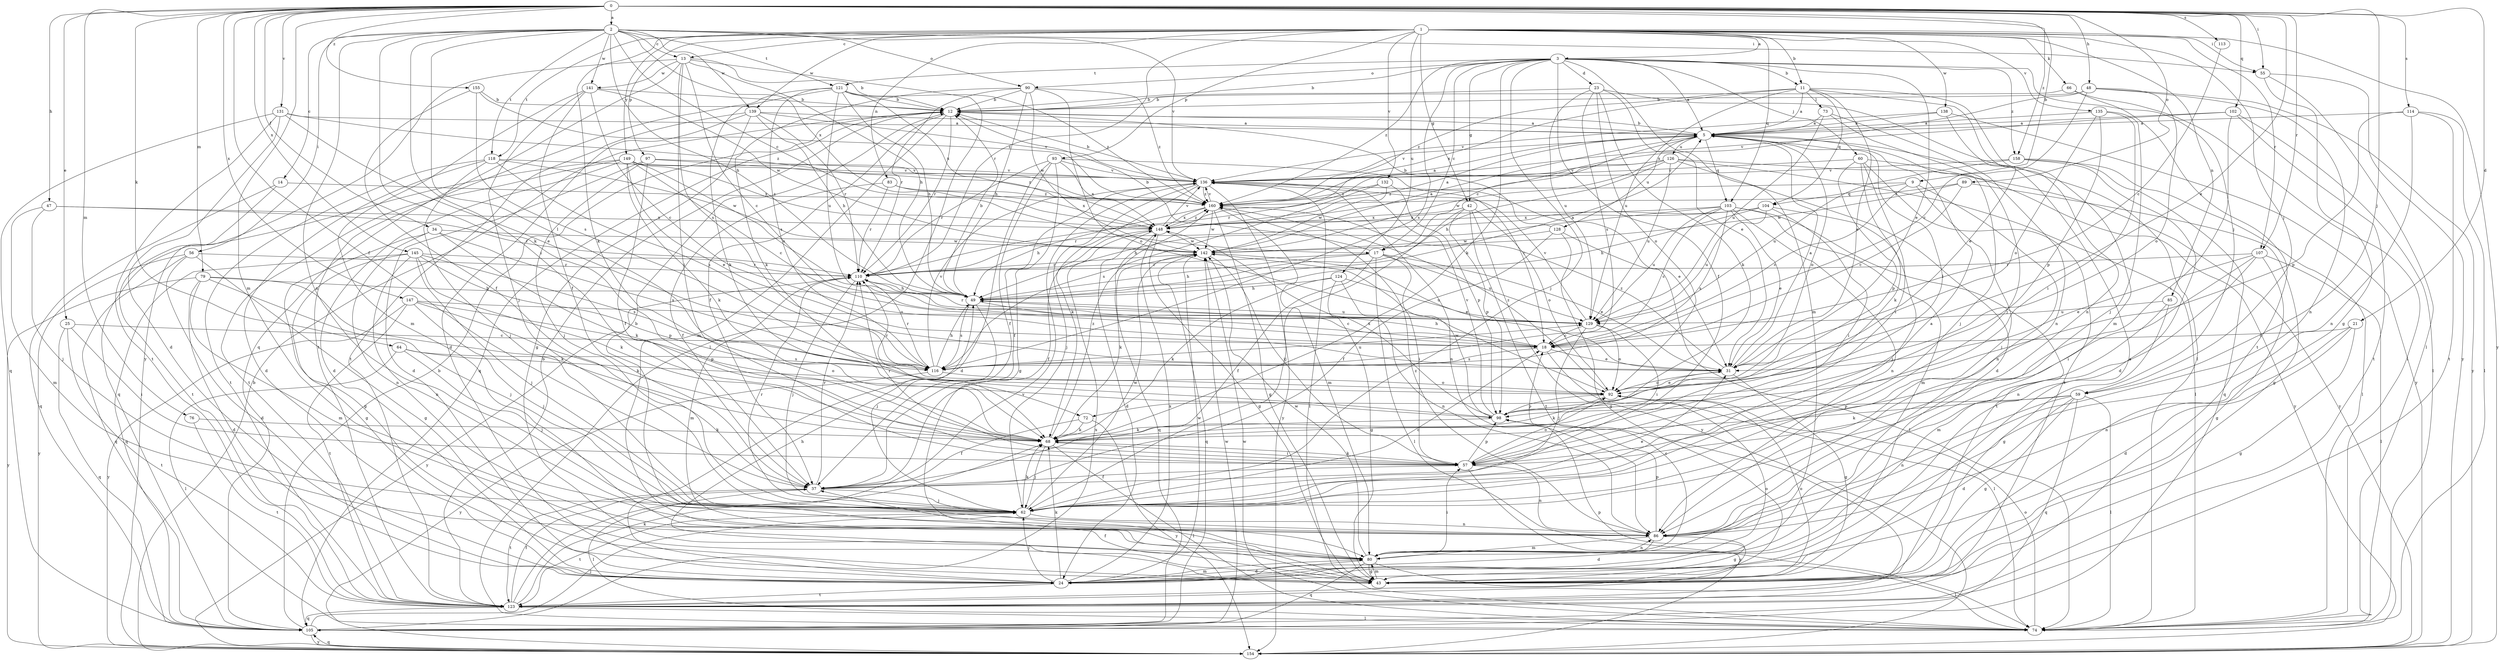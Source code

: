 strict digraph  {
0;
1;
2;
3;
5;
9;
11;
12;
13;
14;
17;
18;
21;
23;
24;
25;
31;
34;
37;
42;
43;
47;
48;
49;
55;
56;
57;
59;
60;
62;
64;
66;
68;
72;
73;
74;
76;
79;
80;
83;
85;
86;
89;
90;
92;
93;
97;
98;
102;
103;
104;
105;
107;
110;
113;
114;
116;
118;
121;
123;
124;
126;
128;
129;
131;
132;
135;
136;
138;
139;
141;
142;
145;
147;
148;
149;
154;
155;
158;
160;
0 -> 2  [label=a];
0 -> 9  [label=b];
0 -> 21  [label=d];
0 -> 25  [label=e];
0 -> 31  [label=e];
0 -> 34  [label=f];
0 -> 37  [label=f];
0 -> 47  [label=h];
0 -> 48  [label=h];
0 -> 55  [label=i];
0 -> 59  [label=j];
0 -> 64  [label=k];
0 -> 76  [label=m];
0 -> 79  [label=m];
0 -> 80  [label=m];
0 -> 89  [label=o];
0 -> 102  [label=q];
0 -> 107  [label=r];
0 -> 113  [label=s];
0 -> 114  [label=s];
0 -> 131  [label=v];
0 -> 145  [label=x];
0 -> 147  [label=x];
0 -> 155  [label=z];
0 -> 158  [label=z];
1 -> 3  [label=a];
1 -> 11  [label=b];
1 -> 13  [label=c];
1 -> 42  [label=g];
1 -> 55  [label=i];
1 -> 59  [label=j];
1 -> 66  [label=k];
1 -> 68  [label=k];
1 -> 83  [label=n];
1 -> 85  [label=n];
1 -> 93  [label=p];
1 -> 97  [label=p];
1 -> 103  [label=q];
1 -> 107  [label=r];
1 -> 110  [label=r];
1 -> 118  [label=t];
1 -> 124  [label=u];
1 -> 132  [label=v];
1 -> 135  [label=v];
1 -> 138  [label=w];
1 -> 139  [label=w];
1 -> 149  [label=y];
1 -> 154  [label=y];
2 -> 13  [label=c];
2 -> 14  [label=c];
2 -> 17  [label=c];
2 -> 49  [label=h];
2 -> 55  [label=i];
2 -> 56  [label=i];
2 -> 57  [label=i];
2 -> 68  [label=k];
2 -> 72  [label=l];
2 -> 86  [label=n];
2 -> 90  [label=o];
2 -> 118  [label=t];
2 -> 121  [label=t];
2 -> 136  [label=v];
2 -> 139  [label=w];
2 -> 141  [label=w];
2 -> 148  [label=x];
3 -> 5  [label=a];
3 -> 11  [label=b];
3 -> 12  [label=b];
3 -> 17  [label=c];
3 -> 23  [label=d];
3 -> 31  [label=e];
3 -> 37  [label=f];
3 -> 42  [label=g];
3 -> 59  [label=j];
3 -> 60  [label=j];
3 -> 62  [label=j];
3 -> 68  [label=k];
3 -> 80  [label=m];
3 -> 90  [label=o];
3 -> 116  [label=s];
3 -> 121  [label=t];
3 -> 158  [label=z];
3 -> 160  [label=z];
5 -> 12  [label=b];
5 -> 17  [label=c];
5 -> 62  [label=j];
5 -> 72  [label=l];
5 -> 92  [label=o];
5 -> 103  [label=q];
5 -> 126  [label=u];
5 -> 128  [label=u];
5 -> 136  [label=v];
9 -> 18  [label=c];
9 -> 62  [label=j];
9 -> 86  [label=n];
9 -> 104  [label=q];
9 -> 160  [label=z];
11 -> 5  [label=a];
11 -> 31  [label=e];
11 -> 73  [label=l];
11 -> 80  [label=m];
11 -> 86  [label=n];
11 -> 104  [label=q];
11 -> 129  [label=u];
11 -> 148  [label=x];
11 -> 160  [label=z];
12 -> 5  [label=a];
12 -> 37  [label=f];
12 -> 80  [label=m];
12 -> 105  [label=q];
12 -> 110  [label=r];
13 -> 12  [label=b];
13 -> 18  [label=c];
13 -> 49  [label=h];
13 -> 57  [label=i];
13 -> 74  [label=l];
13 -> 105  [label=q];
13 -> 116  [label=s];
13 -> 141  [label=w];
13 -> 154  [label=y];
14 -> 105  [label=q];
14 -> 123  [label=t];
14 -> 160  [label=z];
17 -> 12  [label=b];
17 -> 31  [label=e];
17 -> 37  [label=f];
17 -> 49  [label=h];
17 -> 57  [label=i];
17 -> 74  [label=l];
17 -> 110  [label=r];
17 -> 129  [label=u];
18 -> 31  [label=e];
18 -> 49  [label=h];
18 -> 74  [label=l];
18 -> 116  [label=s];
21 -> 18  [label=c];
21 -> 24  [label=d];
21 -> 43  [label=g];
21 -> 86  [label=n];
23 -> 12  [label=b];
23 -> 31  [label=e];
23 -> 68  [label=k];
23 -> 74  [label=l];
23 -> 92  [label=o];
23 -> 116  [label=s];
23 -> 129  [label=u];
24 -> 62  [label=j];
24 -> 68  [label=k];
24 -> 80  [label=m];
24 -> 92  [label=o];
24 -> 123  [label=t];
24 -> 142  [label=w];
24 -> 148  [label=x];
25 -> 18  [label=c];
25 -> 57  [label=i];
25 -> 105  [label=q];
25 -> 123  [label=t];
31 -> 5  [label=a];
31 -> 43  [label=g];
31 -> 92  [label=o];
31 -> 160  [label=z];
34 -> 43  [label=g];
34 -> 68  [label=k];
34 -> 86  [label=n];
34 -> 116  [label=s];
34 -> 142  [label=w];
37 -> 62  [label=j];
37 -> 74  [label=l];
37 -> 110  [label=r];
37 -> 123  [label=t];
42 -> 62  [label=j];
42 -> 92  [label=o];
42 -> 98  [label=p];
42 -> 123  [label=t];
42 -> 148  [label=x];
42 -> 154  [label=y];
43 -> 5  [label=a];
43 -> 37  [label=f];
43 -> 49  [label=h];
43 -> 80  [label=m];
43 -> 92  [label=o];
47 -> 62  [label=j];
47 -> 80  [label=m];
47 -> 110  [label=r];
47 -> 148  [label=x];
48 -> 12  [label=b];
48 -> 18  [label=c];
48 -> 86  [label=n];
48 -> 92  [label=o];
48 -> 148  [label=x];
48 -> 154  [label=y];
49 -> 5  [label=a];
49 -> 12  [label=b];
49 -> 18  [label=c];
49 -> 62  [label=j];
49 -> 116  [label=s];
49 -> 129  [label=u];
55 -> 43  [label=g];
55 -> 74  [label=l];
55 -> 154  [label=y];
56 -> 24  [label=d];
56 -> 43  [label=g];
56 -> 105  [label=q];
56 -> 110  [label=r];
56 -> 154  [label=y];
57 -> 37  [label=f];
57 -> 68  [label=k];
57 -> 86  [label=n];
57 -> 92  [label=o];
57 -> 98  [label=p];
57 -> 110  [label=r];
57 -> 154  [label=y];
59 -> 24  [label=d];
59 -> 43  [label=g];
59 -> 68  [label=k];
59 -> 74  [label=l];
59 -> 86  [label=n];
59 -> 98  [label=p];
59 -> 105  [label=q];
60 -> 57  [label=i];
60 -> 68  [label=k];
60 -> 98  [label=p];
60 -> 123  [label=t];
60 -> 136  [label=v];
60 -> 154  [label=y];
62 -> 5  [label=a];
62 -> 18  [label=c];
62 -> 31  [label=e];
62 -> 68  [label=k];
62 -> 86  [label=n];
62 -> 110  [label=r];
62 -> 123  [label=t];
62 -> 142  [label=w];
64 -> 62  [label=j];
64 -> 74  [label=l];
64 -> 92  [label=o];
64 -> 116  [label=s];
66 -> 12  [label=b];
66 -> 74  [label=l];
66 -> 123  [label=t];
68 -> 57  [label=i];
68 -> 62  [label=j];
68 -> 74  [label=l];
68 -> 160  [label=z];
72 -> 37  [label=f];
72 -> 68  [label=k];
72 -> 154  [label=y];
73 -> 5  [label=a];
73 -> 62  [label=j];
73 -> 86  [label=n];
73 -> 129  [label=u];
74 -> 92  [label=o];
74 -> 142  [label=w];
76 -> 68  [label=k];
76 -> 123  [label=t];
79 -> 24  [label=d];
79 -> 49  [label=h];
79 -> 62  [label=j];
79 -> 68  [label=k];
79 -> 80  [label=m];
79 -> 154  [label=y];
80 -> 18  [label=c];
80 -> 24  [label=d];
80 -> 43  [label=g];
80 -> 57  [label=i];
80 -> 74  [label=l];
80 -> 86  [label=n];
80 -> 105  [label=q];
80 -> 142  [label=w];
83 -> 37  [label=f];
83 -> 110  [label=r];
83 -> 148  [label=x];
83 -> 160  [label=z];
85 -> 43  [label=g];
85 -> 80  [label=m];
85 -> 129  [label=u];
86 -> 12  [label=b];
86 -> 24  [label=d];
86 -> 43  [label=g];
86 -> 80  [label=m];
86 -> 98  [label=p];
86 -> 160  [label=z];
89 -> 18  [label=c];
89 -> 43  [label=g];
89 -> 142  [label=w];
89 -> 160  [label=z];
90 -> 12  [label=b];
90 -> 49  [label=h];
90 -> 68  [label=k];
90 -> 92  [label=o];
90 -> 110  [label=r];
90 -> 142  [label=w];
90 -> 160  [label=z];
92 -> 31  [label=e];
92 -> 68  [label=k];
92 -> 98  [label=p];
92 -> 110  [label=r];
92 -> 160  [label=z];
93 -> 18  [label=c];
93 -> 24  [label=d];
93 -> 37  [label=f];
93 -> 43  [label=g];
93 -> 110  [label=r];
93 -> 136  [label=v];
93 -> 148  [label=x];
97 -> 24  [label=d];
97 -> 37  [label=f];
97 -> 62  [label=j];
97 -> 136  [label=v];
97 -> 160  [label=z];
98 -> 68  [label=k];
98 -> 136  [label=v];
98 -> 142  [label=w];
98 -> 148  [label=x];
102 -> 5  [label=a];
102 -> 57  [label=i];
102 -> 74  [label=l];
102 -> 123  [label=t];
102 -> 136  [label=v];
103 -> 18  [label=c];
103 -> 31  [label=e];
103 -> 49  [label=h];
103 -> 80  [label=m];
103 -> 86  [label=n];
103 -> 116  [label=s];
103 -> 123  [label=t];
103 -> 129  [label=u];
103 -> 148  [label=x];
104 -> 49  [label=h];
104 -> 57  [label=i];
104 -> 62  [label=j];
104 -> 110  [label=r];
104 -> 129  [label=u];
104 -> 148  [label=x];
105 -> 12  [label=b];
105 -> 62  [label=j];
105 -> 142  [label=w];
105 -> 148  [label=x];
105 -> 154  [label=y];
107 -> 31  [label=e];
107 -> 43  [label=g];
107 -> 57  [label=i];
107 -> 74  [label=l];
107 -> 86  [label=n];
107 -> 110  [label=r];
110 -> 49  [label=h];
110 -> 62  [label=j];
110 -> 80  [label=m];
110 -> 154  [label=y];
113 -> 18  [label=c];
114 -> 5  [label=a];
114 -> 74  [label=l];
114 -> 86  [label=n];
114 -> 98  [label=p];
114 -> 123  [label=t];
116 -> 49  [label=h];
116 -> 92  [label=o];
116 -> 110  [label=r];
116 -> 129  [label=u];
116 -> 136  [label=v];
116 -> 154  [label=y];
118 -> 24  [label=d];
118 -> 62  [label=j];
118 -> 116  [label=s];
118 -> 123  [label=t];
118 -> 136  [label=v];
118 -> 142  [label=w];
121 -> 12  [label=b];
121 -> 49  [label=h];
121 -> 68  [label=k];
121 -> 116  [label=s];
121 -> 123  [label=t];
121 -> 129  [label=u];
121 -> 148  [label=x];
121 -> 160  [label=z];
123 -> 12  [label=b];
123 -> 37  [label=f];
123 -> 68  [label=k];
123 -> 74  [label=l];
123 -> 98  [label=p];
123 -> 105  [label=q];
123 -> 136  [label=v];
124 -> 43  [label=g];
124 -> 49  [label=h];
124 -> 68  [label=k];
124 -> 86  [label=n];
124 -> 129  [label=u];
126 -> 24  [label=d];
126 -> 49  [label=h];
126 -> 74  [label=l];
126 -> 110  [label=r];
126 -> 129  [label=u];
126 -> 136  [label=v];
126 -> 142  [label=w];
126 -> 154  [label=y];
128 -> 12  [label=b];
128 -> 37  [label=f];
128 -> 43  [label=g];
128 -> 74  [label=l];
128 -> 142  [label=w];
129 -> 18  [label=c];
129 -> 57  [label=i];
129 -> 62  [label=j];
129 -> 92  [label=o];
129 -> 110  [label=r];
129 -> 136  [label=v];
131 -> 5  [label=a];
131 -> 24  [label=d];
131 -> 31  [label=e];
131 -> 105  [label=q];
131 -> 123  [label=t];
131 -> 160  [label=z];
132 -> 98  [label=p];
132 -> 116  [label=s];
132 -> 142  [label=w];
132 -> 160  [label=z];
135 -> 5  [label=a];
135 -> 57  [label=i];
135 -> 62  [label=j];
135 -> 92  [label=o];
135 -> 98  [label=p];
136 -> 12  [label=b];
136 -> 31  [label=e];
136 -> 37  [label=f];
136 -> 62  [label=j];
136 -> 68  [label=k];
136 -> 74  [label=l];
136 -> 86  [label=n];
136 -> 154  [label=y];
136 -> 160  [label=z];
138 -> 5  [label=a];
138 -> 31  [label=e];
138 -> 136  [label=v];
138 -> 154  [label=y];
139 -> 5  [label=a];
139 -> 24  [label=d];
139 -> 43  [label=g];
139 -> 49  [label=h];
139 -> 110  [label=r];
139 -> 123  [label=t];
139 -> 136  [label=v];
141 -> 12  [label=b];
141 -> 18  [label=c];
141 -> 37  [label=f];
141 -> 62  [label=j];
141 -> 80  [label=m];
141 -> 142  [label=w];
142 -> 5  [label=a];
142 -> 31  [label=e];
142 -> 57  [label=i];
142 -> 68  [label=k];
142 -> 105  [label=q];
142 -> 110  [label=r];
145 -> 43  [label=g];
145 -> 62  [label=j];
145 -> 68  [label=k];
145 -> 86  [label=n];
145 -> 98  [label=p];
145 -> 105  [label=q];
145 -> 110  [label=r];
145 -> 116  [label=s];
147 -> 62  [label=j];
147 -> 68  [label=k];
147 -> 98  [label=p];
147 -> 123  [label=t];
147 -> 129  [label=u];
147 -> 154  [label=y];
148 -> 5  [label=a];
148 -> 24  [label=d];
148 -> 37  [label=f];
148 -> 43  [label=g];
148 -> 105  [label=q];
148 -> 136  [label=v];
148 -> 142  [label=w];
148 -> 160  [label=z];
149 -> 18  [label=c];
149 -> 24  [label=d];
149 -> 31  [label=e];
149 -> 68  [label=k];
149 -> 105  [label=q];
149 -> 123  [label=t];
149 -> 129  [label=u];
149 -> 136  [label=v];
149 -> 148  [label=x];
154 -> 12  [label=b];
154 -> 105  [label=q];
155 -> 12  [label=b];
155 -> 37  [label=f];
155 -> 116  [label=s];
155 -> 160  [label=z];
158 -> 24  [label=d];
158 -> 74  [label=l];
158 -> 105  [label=q];
158 -> 129  [label=u];
158 -> 136  [label=v];
160 -> 5  [label=a];
160 -> 43  [label=g];
160 -> 49  [label=h];
160 -> 80  [label=m];
160 -> 136  [label=v];
160 -> 142  [label=w];
160 -> 148  [label=x];
}
